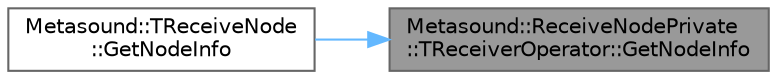 digraph "Metasound::ReceiveNodePrivate::TReceiverOperator::GetNodeInfo"
{
 // INTERACTIVE_SVG=YES
 // LATEX_PDF_SIZE
  bgcolor="transparent";
  edge [fontname=Helvetica,fontsize=10,labelfontname=Helvetica,labelfontsize=10];
  node [fontname=Helvetica,fontsize=10,shape=box,height=0.2,width=0.4];
  rankdir="RL";
  Node1 [id="Node000001",label="Metasound::ReceiveNodePrivate\l::TReceiverOperator::GetNodeInfo",height=0.2,width=0.4,color="gray40", fillcolor="grey60", style="filled", fontcolor="black",tooltip=" "];
  Node1 -> Node2 [id="edge1_Node000001_Node000002",dir="back",color="steelblue1",style="solid",tooltip=" "];
  Node2 [id="Node000002",label="Metasound::TReceiveNode\l::GetNodeInfo",height=0.2,width=0.4,color="grey40", fillcolor="white", style="filled",URL="$d6/d03/classMetasound_1_1TReceiveNode.html#a16a34b58f77d70a255fe11ed2f7644d7",tooltip=" "];
}
